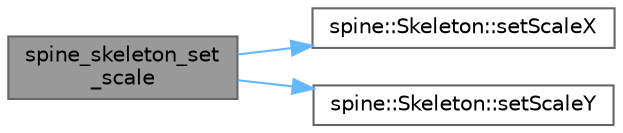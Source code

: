 digraph "spine_skeleton_set_scale"
{
 // LATEX_PDF_SIZE
  bgcolor="transparent";
  edge [fontname=Helvetica,fontsize=10,labelfontname=Helvetica,labelfontsize=10];
  node [fontname=Helvetica,fontsize=10,shape=box,height=0.2,width=0.4];
  rankdir="LR";
  Node1 [id="Node000001",label="spine_skeleton_set\l_scale",height=0.2,width=0.4,color="gray40", fillcolor="grey60", style="filled", fontcolor="black",tooltip=" "];
  Node1 -> Node2 [id="edge1_Node000001_Node000002",color="steelblue1",style="solid",tooltip=" "];
  Node2 [id="Node000002",label="spine::Skeleton::setScaleX",height=0.2,width=0.4,color="grey40", fillcolor="white", style="filled",URL="$classspine_1_1_skeleton.html#ad6b898612059896e4d3431f1abb36ed1",tooltip=" "];
  Node1 -> Node3 [id="edge2_Node000001_Node000003",color="steelblue1",style="solid",tooltip=" "];
  Node3 [id="Node000003",label="spine::Skeleton::setScaleY",height=0.2,width=0.4,color="grey40", fillcolor="white", style="filled",URL="$classspine_1_1_skeleton.html#a647a8e439574d6f7be09439596d2ed29",tooltip=" "];
}
